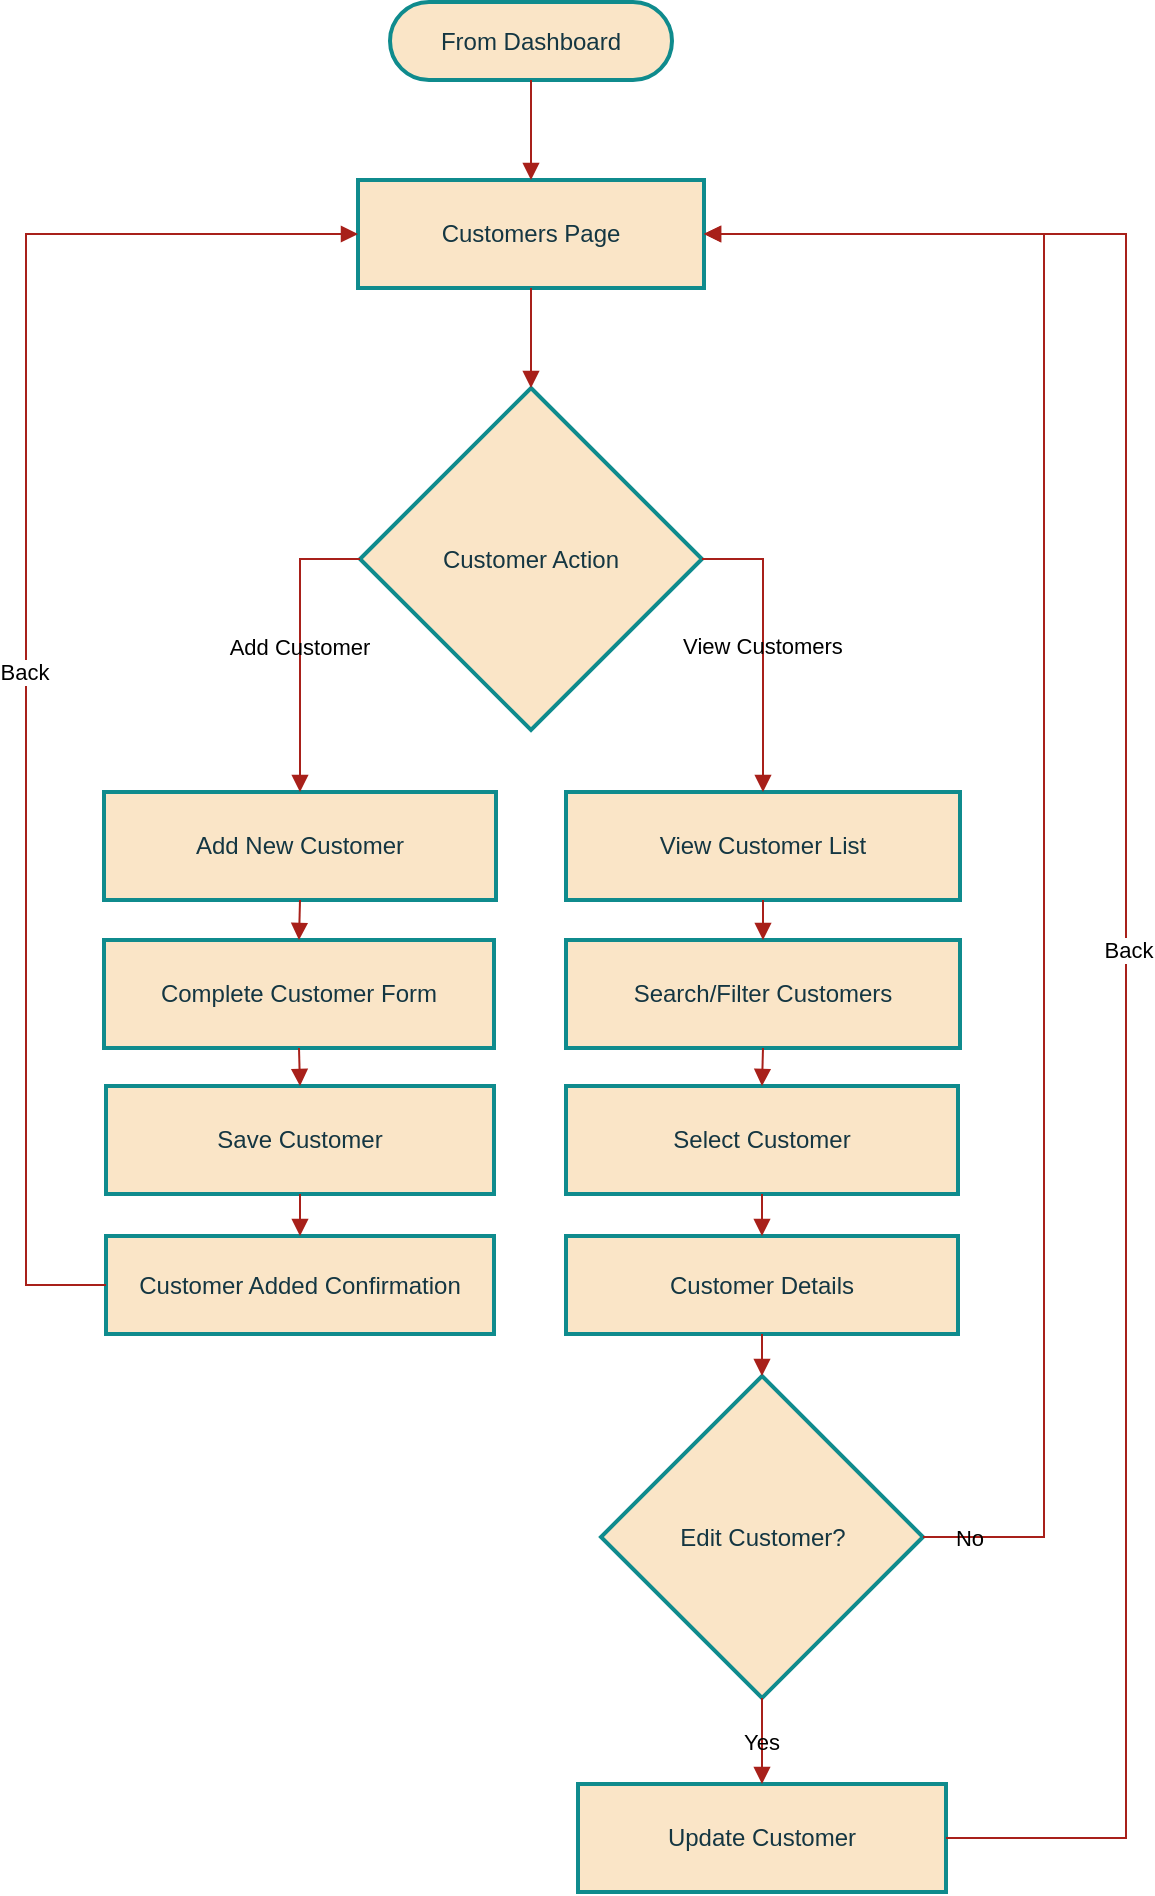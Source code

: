 <mxfile version="26.1.1">
  <diagram name="Page-1" id="RQyKkqTuvx_y5mn-qcZs">
    <mxGraphModel dx="1529" dy="656" grid="0" gridSize="10" guides="1" tooltips="1" connect="1" arrows="1" fold="1" page="0" pageScale="1" pageWidth="827" pageHeight="1169" math="0" shadow="0">
      <root>
        <mxCell id="0" />
        <mxCell id="1" parent="0" />
        <mxCell id="UAGfIpVBjQEifgqwKxHg-1" value="From Dashboard" style="rounded=1;whiteSpace=wrap;arcSize=50;strokeWidth=2;labelBackgroundColor=none;fillColor=#FAE5C7;strokeColor=#0F8B8D;fontColor=#143642;" parent="1" vertex="1">
          <mxGeometry x="114" y="20" width="141" height="39" as="geometry" />
        </mxCell>
        <mxCell id="UAGfIpVBjQEifgqwKxHg-2" value="Customers Page" style="whiteSpace=wrap;strokeWidth=2;labelBackgroundColor=none;fillColor=#FAE5C7;strokeColor=#0F8B8D;fontColor=#143642;" parent="1" vertex="1">
          <mxGeometry x="98" y="109" width="173" height="54" as="geometry" />
        </mxCell>
        <mxCell id="UAGfIpVBjQEifgqwKxHg-3" value="Customer Action" style="rhombus;strokeWidth=2;whiteSpace=wrap;labelBackgroundColor=none;fillColor=#FAE5C7;strokeColor=#0F8B8D;fontColor=#143642;" parent="1" vertex="1">
          <mxGeometry x="99" y="213" width="171" height="171" as="geometry" />
        </mxCell>
        <mxCell id="UAGfIpVBjQEifgqwKxHg-4" value="View Customer List" style="whiteSpace=wrap;strokeWidth=2;labelBackgroundColor=none;fillColor=#FAE5C7;strokeColor=#0F8B8D;fontColor=#143642;" parent="1" vertex="1">
          <mxGeometry x="202" y="415" width="197" height="54" as="geometry" />
        </mxCell>
        <mxCell id="UAGfIpVBjQEifgqwKxHg-5" value="Add New Customer" style="whiteSpace=wrap;strokeWidth=2;labelBackgroundColor=none;fillColor=#FAE5C7;strokeColor=#0F8B8D;fontColor=#143642;" parent="1" vertex="1">
          <mxGeometry x="-29" y="415" width="196" height="54" as="geometry" />
        </mxCell>
        <mxCell id="UAGfIpVBjQEifgqwKxHg-7" value="Search/Filter Customers" style="whiteSpace=wrap;strokeWidth=2;labelBackgroundColor=none;fillColor=#FAE5C7;strokeColor=#0F8B8D;fontColor=#143642;" parent="1" vertex="1">
          <mxGeometry x="202" y="489" width="197" height="54" as="geometry" />
        </mxCell>
        <mxCell id="UAGfIpVBjQEifgqwKxHg-8" value="Select Customer" style="whiteSpace=wrap;strokeWidth=2;labelBackgroundColor=none;fillColor=#FAE5C7;strokeColor=#0F8B8D;fontColor=#143642;" parent="1" vertex="1">
          <mxGeometry x="202" y="562" width="196" height="54" as="geometry" />
        </mxCell>
        <mxCell id="UAGfIpVBjQEifgqwKxHg-9" value="Customer Details" style="whiteSpace=wrap;strokeWidth=2;labelBackgroundColor=none;fillColor=#FAE5C7;strokeColor=#0F8B8D;fontColor=#143642;" parent="1" vertex="1">
          <mxGeometry x="202" y="637" width="196" height="49" as="geometry" />
        </mxCell>
        <mxCell id="UAGfIpVBjQEifgqwKxHg-10" value="Edit Customer?" style="rhombus;strokeWidth=2;whiteSpace=wrap;labelBackgroundColor=none;fillColor=#FAE5C7;strokeColor=#0F8B8D;fontColor=#143642;" parent="1" vertex="1">
          <mxGeometry x="219.5" y="707" width="161" height="161" as="geometry" />
        </mxCell>
        <mxCell id="UAGfIpVBjQEifgqwKxHg-11" value="Update Customer" style="whiteSpace=wrap;strokeWidth=2;labelBackgroundColor=none;fillColor=#FAE5C7;strokeColor=#0F8B8D;fontColor=#143642;" parent="1" vertex="1">
          <mxGeometry x="208" y="911" width="184" height="54" as="geometry" />
        </mxCell>
        <mxCell id="UAGfIpVBjQEifgqwKxHg-12" value="Complete Customer Form" style="whiteSpace=wrap;strokeWidth=2;labelBackgroundColor=none;fillColor=#FAE5C7;strokeColor=#0F8B8D;fontColor=#143642;" parent="1" vertex="1">
          <mxGeometry x="-29" y="489" width="195" height="54" as="geometry" />
        </mxCell>
        <mxCell id="UAGfIpVBjQEifgqwKxHg-13" value="Save Customer" style="whiteSpace=wrap;strokeWidth=2;labelBackgroundColor=none;fillColor=#FAE5C7;strokeColor=#0F8B8D;fontColor=#143642;" parent="1" vertex="1">
          <mxGeometry x="-28" y="562" width="194" height="54" as="geometry" />
        </mxCell>
        <mxCell id="UAGfIpVBjQEifgqwKxHg-14" value="Customer Added Confirmation" style="whiteSpace=wrap;strokeWidth=2;labelBackgroundColor=none;fillColor=#FAE5C7;strokeColor=#0F8B8D;fontColor=#143642;" parent="1" vertex="1">
          <mxGeometry x="-28" y="637" width="194" height="49" as="geometry" />
        </mxCell>
        <mxCell id="UAGfIpVBjQEifgqwKxHg-15" value="" style="curved=0;startArrow=none;endArrow=block;exitX=0.5;exitY=1;entryX=0.5;entryY=0;rounded=0;labelBackgroundColor=none;strokeColor=#A8201A;fontColor=default;" parent="1" source="UAGfIpVBjQEifgqwKxHg-1" target="UAGfIpVBjQEifgqwKxHg-2" edge="1">
          <mxGeometry relative="1" as="geometry">
            <Array as="points" />
          </mxGeometry>
        </mxCell>
        <mxCell id="UAGfIpVBjQEifgqwKxHg-16" value="" style="curved=0;startArrow=none;endArrow=block;exitX=0.5;exitY=1;entryX=0.5;entryY=0;rounded=0;labelBackgroundColor=none;strokeColor=#A8201A;fontColor=default;" parent="1" source="UAGfIpVBjQEifgqwKxHg-2" target="UAGfIpVBjQEifgqwKxHg-3" edge="1">
          <mxGeometry relative="1" as="geometry">
            <Array as="points" />
          </mxGeometry>
        </mxCell>
        <mxCell id="UAGfIpVBjQEifgqwKxHg-17" value="View Customers" style="startArrow=none;endArrow=block;exitX=1;exitY=0.5;entryX=0.5;entryY=0;rounded=0;labelBackgroundColor=none;strokeColor=#A8201A;fontColor=default;exitDx=0;exitDy=0;edgeStyle=orthogonalEdgeStyle;" parent="1" source="UAGfIpVBjQEifgqwKxHg-3" target="UAGfIpVBjQEifgqwKxHg-4" edge="1">
          <mxGeometry relative="1" as="geometry" />
        </mxCell>
        <mxCell id="UAGfIpVBjQEifgqwKxHg-18" value="Add Customer" style="startArrow=none;endArrow=block;exitX=0;exitY=0.5;entryX=0.5;entryY=0;rounded=0;labelBackgroundColor=none;strokeColor=#A8201A;fontColor=default;exitDx=0;exitDy=0;edgeStyle=orthogonalEdgeStyle;" parent="1" source="UAGfIpVBjQEifgqwKxHg-3" target="UAGfIpVBjQEifgqwKxHg-5" edge="1">
          <mxGeometry relative="1" as="geometry" />
        </mxCell>
        <mxCell id="UAGfIpVBjQEifgqwKxHg-20" value="" style="startArrow=none;endArrow=block;exitX=0.5;exitY=1;entryX=0.5;entryY=0;rounded=0;labelBackgroundColor=none;strokeColor=#A8201A;fontColor=default;exitDx=0;exitDy=0;" parent="1" source="UAGfIpVBjQEifgqwKxHg-4" target="UAGfIpVBjQEifgqwKxHg-7" edge="1">
          <mxGeometry relative="1" as="geometry" />
        </mxCell>
        <mxCell id="UAGfIpVBjQEifgqwKxHg-21" value="" style="curved=0;startArrow=none;endArrow=block;exitX=0.5;exitY=1;entryX=0.5;entryY=0.01;rounded=0;labelBackgroundColor=none;strokeColor=#A8201A;fontColor=default;" parent="1" source="UAGfIpVBjQEifgqwKxHg-7" target="UAGfIpVBjQEifgqwKxHg-8" edge="1">
          <mxGeometry relative="1" as="geometry">
            <Array as="points" />
          </mxGeometry>
        </mxCell>
        <mxCell id="UAGfIpVBjQEifgqwKxHg-22" value="" style="curved=0;startArrow=none;endArrow=block;exitX=0.5;exitY=1.01;entryX=0.5;entryY=0.01;rounded=0;labelBackgroundColor=none;strokeColor=#A8201A;fontColor=default;" parent="1" source="UAGfIpVBjQEifgqwKxHg-8" target="UAGfIpVBjQEifgqwKxHg-9" edge="1">
          <mxGeometry relative="1" as="geometry">
            <Array as="points" />
          </mxGeometry>
        </mxCell>
        <mxCell id="UAGfIpVBjQEifgqwKxHg-23" value="" style="startArrow=none;endArrow=block;exitX=0.5;exitY=1.01;entryX=0.5;entryY=0;rounded=0;labelBackgroundColor=none;strokeColor=#A8201A;fontColor=default;entryDx=0;entryDy=0;" parent="1" source="UAGfIpVBjQEifgqwKxHg-9" target="UAGfIpVBjQEifgqwKxHg-10" edge="1">
          <mxGeometry relative="1" as="geometry" />
        </mxCell>
        <mxCell id="UAGfIpVBjQEifgqwKxHg-24" value="Yes" style="startArrow=none;endArrow=block;exitX=0.5;exitY=1;entryX=0.5;entryY=0;rounded=0;labelBackgroundColor=none;strokeColor=#A8201A;fontColor=default;entryDx=0;entryDy=0;" parent="1" source="UAGfIpVBjQEifgqwKxHg-10" target="UAGfIpVBjQEifgqwKxHg-11" edge="1">
          <mxGeometry x="0.001" relative="1" as="geometry">
            <mxPoint as="offset" />
          </mxGeometry>
        </mxCell>
        <mxCell id="UAGfIpVBjQEifgqwKxHg-25" value="No" style="startArrow=none;endArrow=block;exitX=1;exitY=0.5;entryX=1;entryY=0.5;rounded=0;labelBackgroundColor=none;strokeColor=#A8201A;fontColor=default;exitDx=0;exitDy=0;entryDx=0;entryDy=0;edgeStyle=orthogonalEdgeStyle;" parent="1" source="UAGfIpVBjQEifgqwKxHg-10" target="UAGfIpVBjQEifgqwKxHg-2" edge="1">
          <mxGeometry x="-0.947" relative="1" as="geometry">
            <Array as="points">
              <mxPoint x="441" y="788" />
              <mxPoint x="441" y="136" />
            </Array>
            <mxPoint as="offset" />
          </mxGeometry>
        </mxCell>
        <mxCell id="UAGfIpVBjQEifgqwKxHg-26" value="" style="startArrow=none;endArrow=block;exitX=1;exitY=0.5;rounded=0;labelBackgroundColor=none;strokeColor=#A8201A;fontColor=default;exitDx=0;exitDy=0;entryX=1;entryY=0.5;entryDx=0;entryDy=0;edgeStyle=orthogonalEdgeStyle;" parent="1" source="UAGfIpVBjQEifgqwKxHg-11" target="UAGfIpVBjQEifgqwKxHg-2" edge="1">
          <mxGeometry relative="1" as="geometry">
            <Array as="points">
              <mxPoint x="482" y="938" />
              <mxPoint x="482" y="136" />
            </Array>
            <mxPoint x="287" y="158" as="targetPoint" />
          </mxGeometry>
        </mxCell>
        <mxCell id="WQDAzGkQ_9ila5XtpZWJ-3" value="Back" style="edgeLabel;html=1;align=center;verticalAlign=middle;resizable=0;points=[];" vertex="1" connectable="0" parent="UAGfIpVBjQEifgqwKxHg-26">
          <mxGeometry x="-0.032" y="-1" relative="1" as="geometry">
            <mxPoint as="offset" />
          </mxGeometry>
        </mxCell>
        <mxCell id="UAGfIpVBjQEifgqwKxHg-27" value="" style="curved=0;startArrow=none;endArrow=block;exitX=0.5;exitY=1;entryX=0.5;entryY=0;rounded=0;labelBackgroundColor=none;strokeColor=#A8201A;fontColor=default;" parent="1" source="UAGfIpVBjQEifgqwKxHg-5" target="UAGfIpVBjQEifgqwKxHg-12" edge="1">
          <mxGeometry relative="1" as="geometry">
            <Array as="points" />
          </mxGeometry>
        </mxCell>
        <mxCell id="UAGfIpVBjQEifgqwKxHg-28" value="" style="curved=0;startArrow=none;endArrow=block;exitX=0.5;exitY=1;entryX=0.5;entryY=0.01;rounded=0;labelBackgroundColor=none;strokeColor=#A8201A;fontColor=default;" parent="1" source="UAGfIpVBjQEifgqwKxHg-12" target="UAGfIpVBjQEifgqwKxHg-13" edge="1">
          <mxGeometry relative="1" as="geometry">
            <Array as="points" />
          </mxGeometry>
        </mxCell>
        <mxCell id="UAGfIpVBjQEifgqwKxHg-29" value="" style="curved=0;startArrow=none;endArrow=block;exitX=0.5;exitY=1.01;entryX=0.5;entryY=0.01;rounded=0;labelBackgroundColor=none;strokeColor=#A8201A;fontColor=default;" parent="1" source="UAGfIpVBjQEifgqwKxHg-13" target="UAGfIpVBjQEifgqwKxHg-14" edge="1">
          <mxGeometry relative="1" as="geometry">
            <Array as="points" />
          </mxGeometry>
        </mxCell>
        <mxCell id="UAGfIpVBjQEifgqwKxHg-30" value="" style="startArrow=none;endArrow=block;exitX=0;exitY=0.5;rounded=0;labelBackgroundColor=none;strokeColor=#A8201A;fontColor=default;exitDx=0;exitDy=0;entryX=0;entryY=0.5;entryDx=0;entryDy=0;edgeStyle=orthogonalEdgeStyle;" parent="1" source="UAGfIpVBjQEifgqwKxHg-14" target="UAGfIpVBjQEifgqwKxHg-2" edge="1">
          <mxGeometry relative="1" as="geometry">
            <Array as="points">
              <mxPoint x="-68" y="662" />
              <mxPoint x="-68" y="136" />
            </Array>
            <mxPoint x="174" y="869" as="sourcePoint" />
            <mxPoint x="-110" y="464" as="targetPoint" />
          </mxGeometry>
        </mxCell>
        <mxCell id="WQDAzGkQ_9ila5XtpZWJ-2" value="Back" style="edgeLabel;html=1;align=center;verticalAlign=middle;resizable=0;points=[];" vertex="1" connectable="0" parent="UAGfIpVBjQEifgqwKxHg-30">
          <mxGeometry x="-0.053" y="1" relative="1" as="geometry">
            <mxPoint as="offset" />
          </mxGeometry>
        </mxCell>
      </root>
    </mxGraphModel>
  </diagram>
</mxfile>
